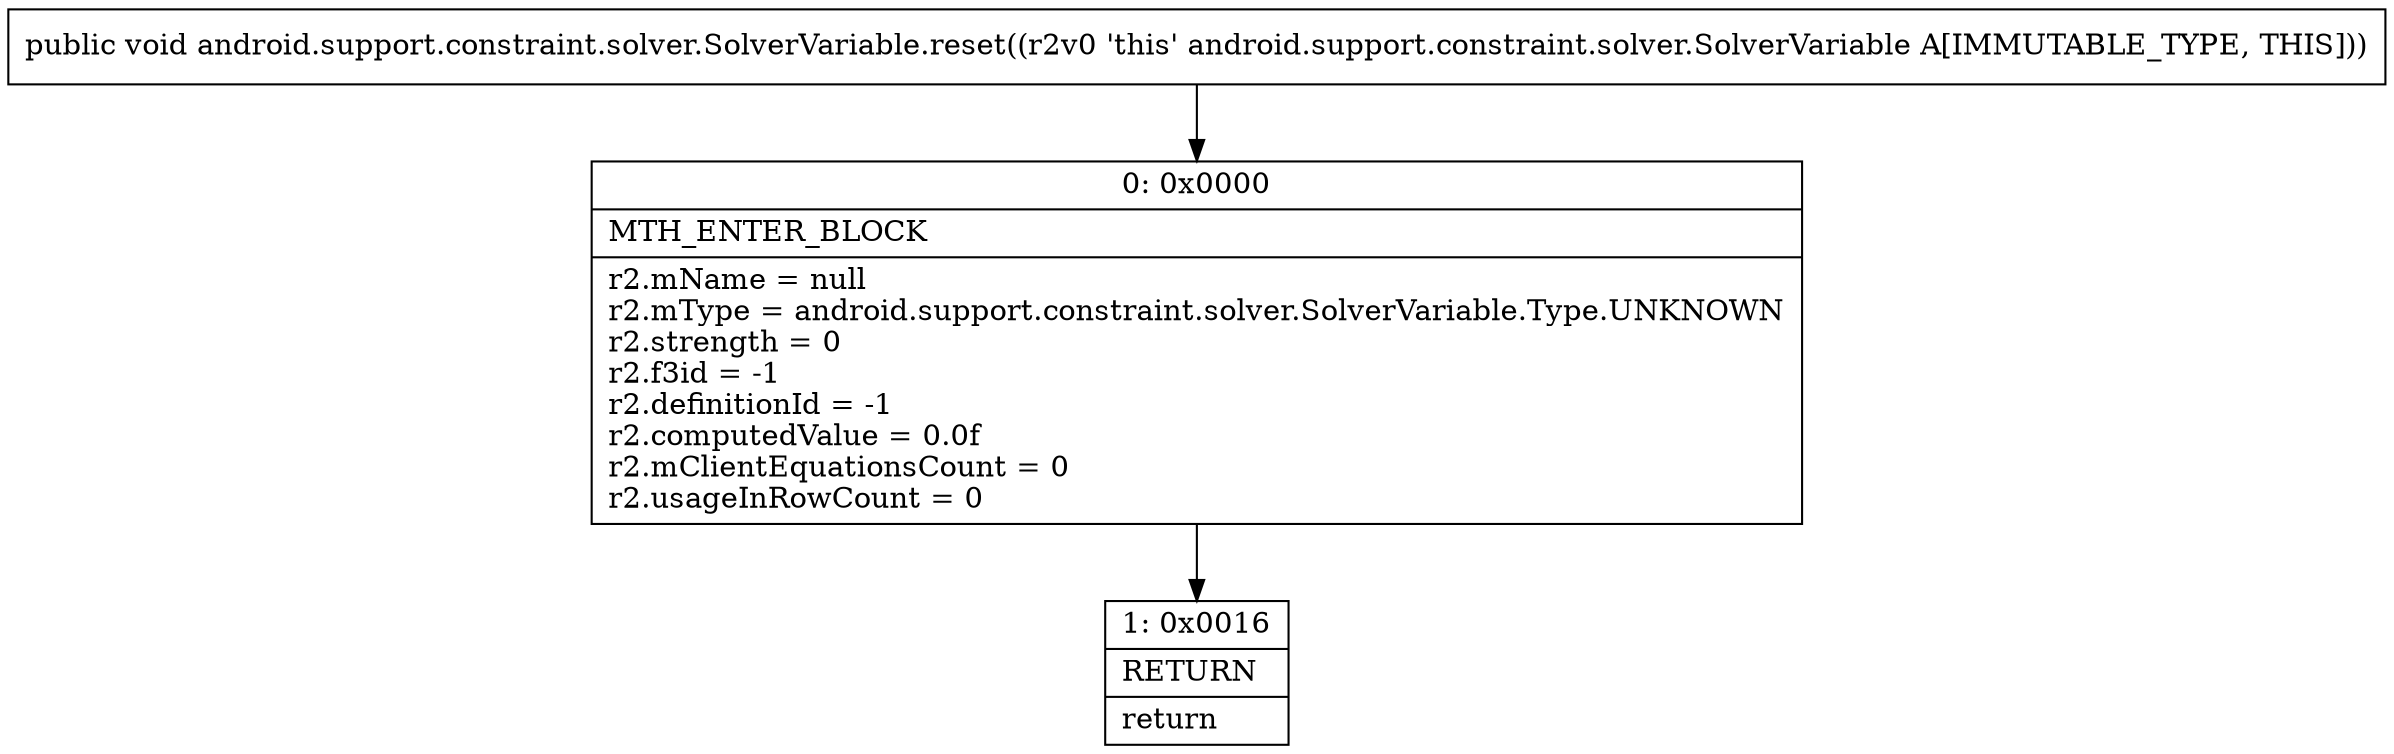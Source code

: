digraph "CFG forandroid.support.constraint.solver.SolverVariable.reset()V" {
Node_0 [shape=record,label="{0\:\ 0x0000|MTH_ENTER_BLOCK\l|r2.mName = null\lr2.mType = android.support.constraint.solver.SolverVariable.Type.UNKNOWN\lr2.strength = 0\lr2.f3id = \-1\lr2.definitionId = \-1\lr2.computedValue = 0.0f\lr2.mClientEquationsCount = 0\lr2.usageInRowCount = 0\l}"];
Node_1 [shape=record,label="{1\:\ 0x0016|RETURN\l|return\l}"];
MethodNode[shape=record,label="{public void android.support.constraint.solver.SolverVariable.reset((r2v0 'this' android.support.constraint.solver.SolverVariable A[IMMUTABLE_TYPE, THIS])) }"];
MethodNode -> Node_0;
Node_0 -> Node_1;
}

